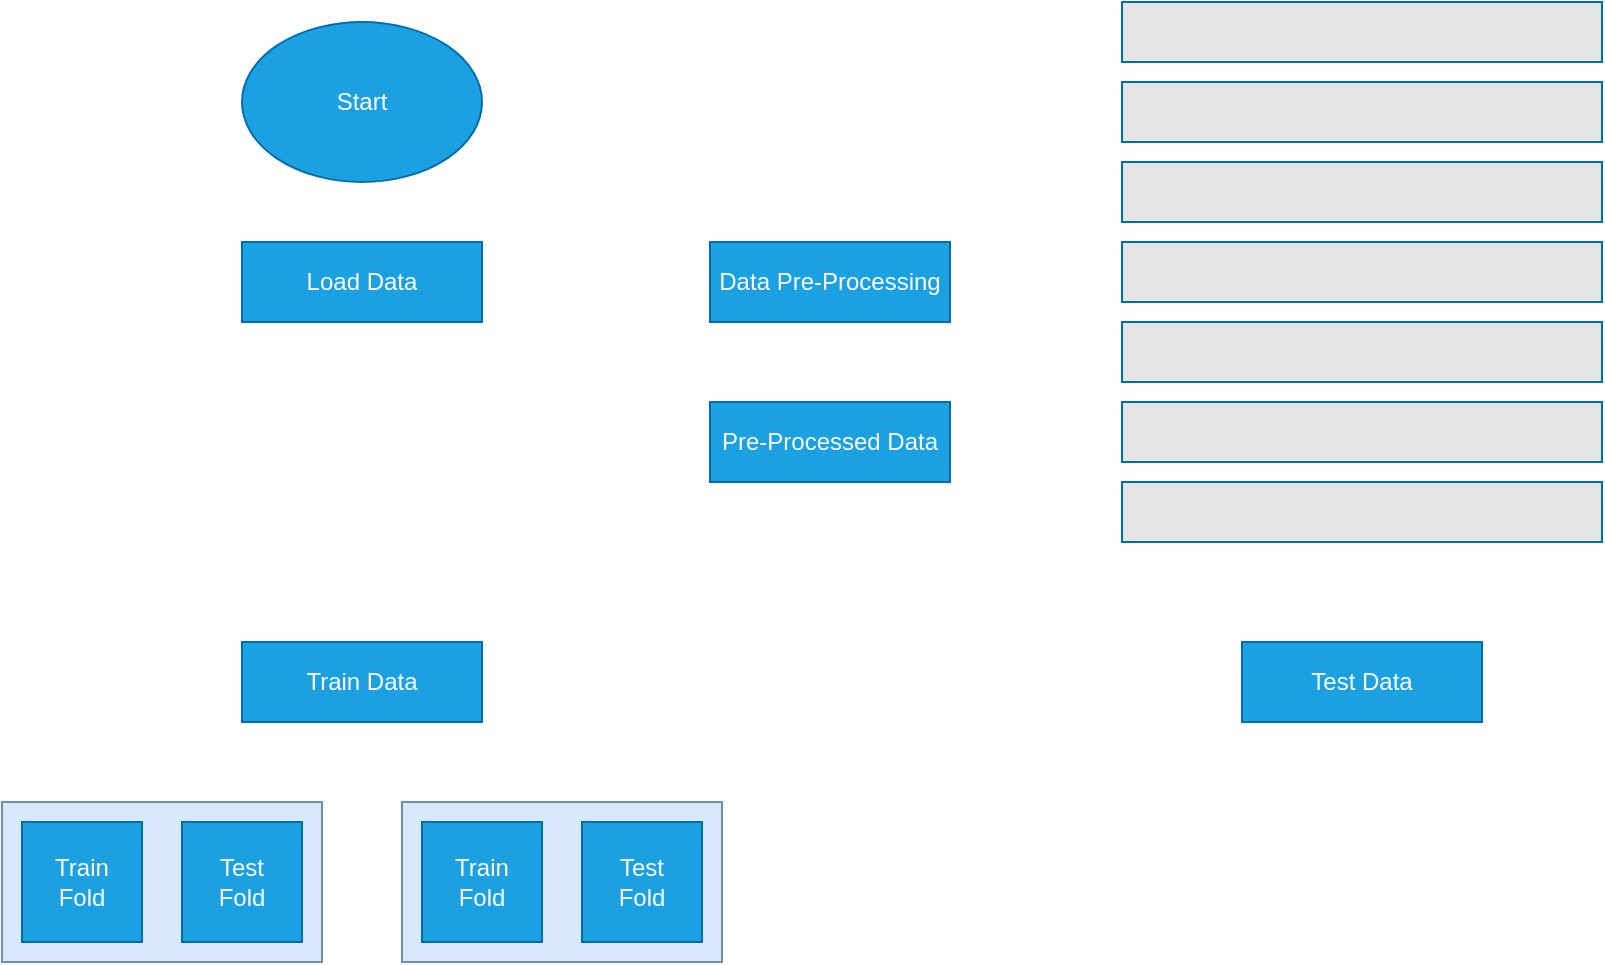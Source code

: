 <mxfile version="14.2.3" type="github">
  <diagram id="T6xlHbsUolrJedsmvCXW" name="Page-1">
    <mxGraphModel dx="941" dy="614" grid="1" gridSize="10" guides="1" tooltips="1" connect="1" arrows="1" fold="1" page="1" pageScale="1" pageWidth="827" pageHeight="1169" math="0" shadow="0">
      <root>
        <mxCell id="0" />
        <mxCell id="1" parent="0" />
        <mxCell id="YMOrMJ7NWThHLhNSM4CX-1" value="Start" style="ellipse;whiteSpace=wrap;html=1;fillColor=#1ba1e2;strokeColor=#006EAF;fontColor=#ffffff;" vertex="1" parent="1">
          <mxGeometry x="120" y="50" width="120" height="80" as="geometry" />
        </mxCell>
        <mxCell id="YMOrMJ7NWThHLhNSM4CX-2" value="Load Data" style="rounded=0;whiteSpace=wrap;html=1;fillColor=#1ba1e2;strokeColor=#006EAF;fontColor=#ffffff;" vertex="1" parent="1">
          <mxGeometry x="120" y="160" width="120" height="40" as="geometry" />
        </mxCell>
        <mxCell id="YMOrMJ7NWThHLhNSM4CX-4" value="Data Pre-Processing" style="rounded=0;whiteSpace=wrap;html=1;fillColor=#1ba1e2;strokeColor=#006EAF;fontColor=#ffffff;" vertex="1" parent="1">
          <mxGeometry x="354" y="160" width="120" height="40" as="geometry" />
        </mxCell>
        <mxCell id="YMOrMJ7NWThHLhNSM4CX-5" value="" style="rounded=0;whiteSpace=wrap;html=1;strokeColor=#006EAF;fontColor=#ffffff;fillColor=#E6E6E6;" vertex="1" parent="1">
          <mxGeometry x="560" y="40" width="240" height="30" as="geometry" />
        </mxCell>
        <mxCell id="YMOrMJ7NWThHLhNSM4CX-7" value="" style="rounded=0;whiteSpace=wrap;html=1;strokeColor=#006EAF;fontColor=#ffffff;fillColor=#E6E6E6;" vertex="1" parent="1">
          <mxGeometry x="560" y="280" width="240" height="30" as="geometry" />
        </mxCell>
        <mxCell id="YMOrMJ7NWThHLhNSM4CX-8" value="" style="rounded=0;whiteSpace=wrap;html=1;strokeColor=#006EAF;fontColor=#ffffff;fillColor=#E6E6E6;" vertex="1" parent="1">
          <mxGeometry x="560" y="240" width="240" height="30" as="geometry" />
        </mxCell>
        <mxCell id="YMOrMJ7NWThHLhNSM4CX-9" value="" style="rounded=0;whiteSpace=wrap;html=1;strokeColor=#006EAF;fontColor=#ffffff;fillColor=#E6E6E6;" vertex="1" parent="1">
          <mxGeometry x="560" y="80" width="240" height="30" as="geometry" />
        </mxCell>
        <mxCell id="YMOrMJ7NWThHLhNSM4CX-10" value="" style="rounded=0;whiteSpace=wrap;html=1;strokeColor=#006EAF;fontColor=#ffffff;fillColor=#E6E6E6;" vertex="1" parent="1">
          <mxGeometry x="560" y="120" width="240" height="30" as="geometry" />
        </mxCell>
        <mxCell id="YMOrMJ7NWThHLhNSM4CX-11" value="" style="rounded=0;whiteSpace=wrap;html=1;strokeColor=#006EAF;fontColor=#ffffff;fillColor=#E6E6E6;" vertex="1" parent="1">
          <mxGeometry x="560" y="160" width="240" height="30" as="geometry" />
        </mxCell>
        <mxCell id="YMOrMJ7NWThHLhNSM4CX-12" value="" style="rounded=0;whiteSpace=wrap;html=1;strokeColor=#006EAF;fontColor=#ffffff;fillColor=#E6E6E6;" vertex="1" parent="1">
          <mxGeometry x="560" y="200" width="240" height="30" as="geometry" />
        </mxCell>
        <mxCell id="YMOrMJ7NWThHLhNSM4CX-15" value="Pre-Processed Data" style="rounded=0;whiteSpace=wrap;html=1;fillColor=#1ba1e2;strokeColor=#006EAF;fontColor=#ffffff;" vertex="1" parent="1">
          <mxGeometry x="354" y="240" width="120" height="40" as="geometry" />
        </mxCell>
        <mxCell id="YMOrMJ7NWThHLhNSM4CX-17" value="Train Data" style="rounded=0;whiteSpace=wrap;html=1;fillColor=#1ba1e2;strokeColor=#006EAF;fontColor=#ffffff;" vertex="1" parent="1">
          <mxGeometry x="120" y="360" width="120" height="40" as="geometry" />
        </mxCell>
        <mxCell id="YMOrMJ7NWThHLhNSM4CX-18" value="Test Data" style="rounded=0;whiteSpace=wrap;html=1;fillColor=#1ba1e2;strokeColor=#006EAF;fontColor=#ffffff;" vertex="1" parent="1">
          <mxGeometry x="620" y="360" width="120" height="40" as="geometry" />
        </mxCell>
        <mxCell id="YMOrMJ7NWThHLhNSM4CX-19" value="" style="rounded=0;whiteSpace=wrap;html=1;fillColor=#dae8fc;strokeColor=#6c8ebf;" vertex="1" parent="1">
          <mxGeometry y="440" width="160" height="80" as="geometry" />
        </mxCell>
        <mxCell id="YMOrMJ7NWThHLhNSM4CX-21" value="Train&lt;br&gt;Fold" style="rounded=0;whiteSpace=wrap;html=1;fillColor=#1ba1e2;strokeColor=#006EAF;fontColor=#ffffff;" vertex="1" parent="1">
          <mxGeometry x="10" y="450" width="60" height="60" as="geometry" />
        </mxCell>
        <mxCell id="YMOrMJ7NWThHLhNSM4CX-22" value="Test&lt;br&gt;Fold" style="rounded=0;whiteSpace=wrap;html=1;fillColor=#1ba1e2;strokeColor=#006EAF;fontColor=#ffffff;" vertex="1" parent="1">
          <mxGeometry x="90" y="450" width="60" height="60" as="geometry" />
        </mxCell>
        <mxCell id="YMOrMJ7NWThHLhNSM4CX-23" value="" style="rounded=0;whiteSpace=wrap;html=1;fillColor=#dae8fc;strokeColor=#6c8ebf;" vertex="1" parent="1">
          <mxGeometry x="200" y="440" width="160" height="80" as="geometry" />
        </mxCell>
        <mxCell id="YMOrMJ7NWThHLhNSM4CX-24" value="Train&lt;br&gt;Fold" style="rounded=0;whiteSpace=wrap;html=1;fillColor=#1ba1e2;strokeColor=#006EAF;fontColor=#ffffff;" vertex="1" parent="1">
          <mxGeometry x="210" y="450" width="60" height="60" as="geometry" />
        </mxCell>
        <mxCell id="YMOrMJ7NWThHLhNSM4CX-25" value="Test&lt;br&gt;Fold" style="rounded=0;whiteSpace=wrap;html=1;fillColor=#1ba1e2;strokeColor=#006EAF;fontColor=#ffffff;" vertex="1" parent="1">
          <mxGeometry x="290" y="450" width="60" height="60" as="geometry" />
        </mxCell>
      </root>
    </mxGraphModel>
  </diagram>
</mxfile>
